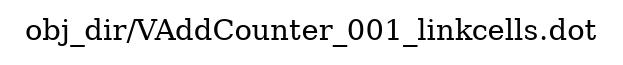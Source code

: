 digraph v3graph {
	graph	[label="obj_dir/VAddCounter_001_linkcells.dot",
		 labelloc=t, labeljust=l,
		 //size="7.5,10",
		 rankdir=TB];
}
